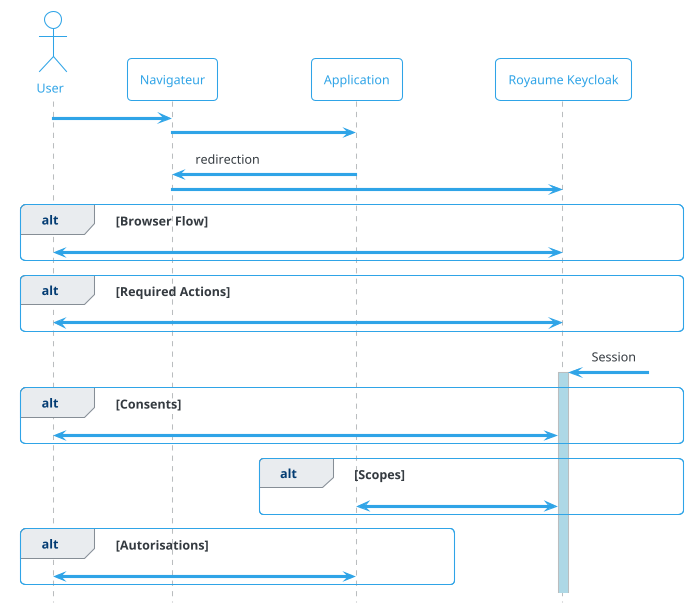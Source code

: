 @startuml

!theme cerulean-outline

hide footbox

Actor User order 1
Participant "Navigateur" as Browser order 10
Participant "Application" as App order 20
Participant "Royaume Keycloak" as Keycloak order 30

User -> Browser
Browser -> App

App -> Browser: redirection
Browser -> Keycloak

Alt Browser Flow
    Keycloak <-> User
end

Alt Required Actions
    Keycloak <-> User
end

Keycloak <-?: Session
activate Keycloak #LightBlue

Alt Consents
    Keycloak <-> User
end

Alt Scopes
    Keycloak <-> App
end

Alt Autorisations
    App <-> User
end

@enduml

